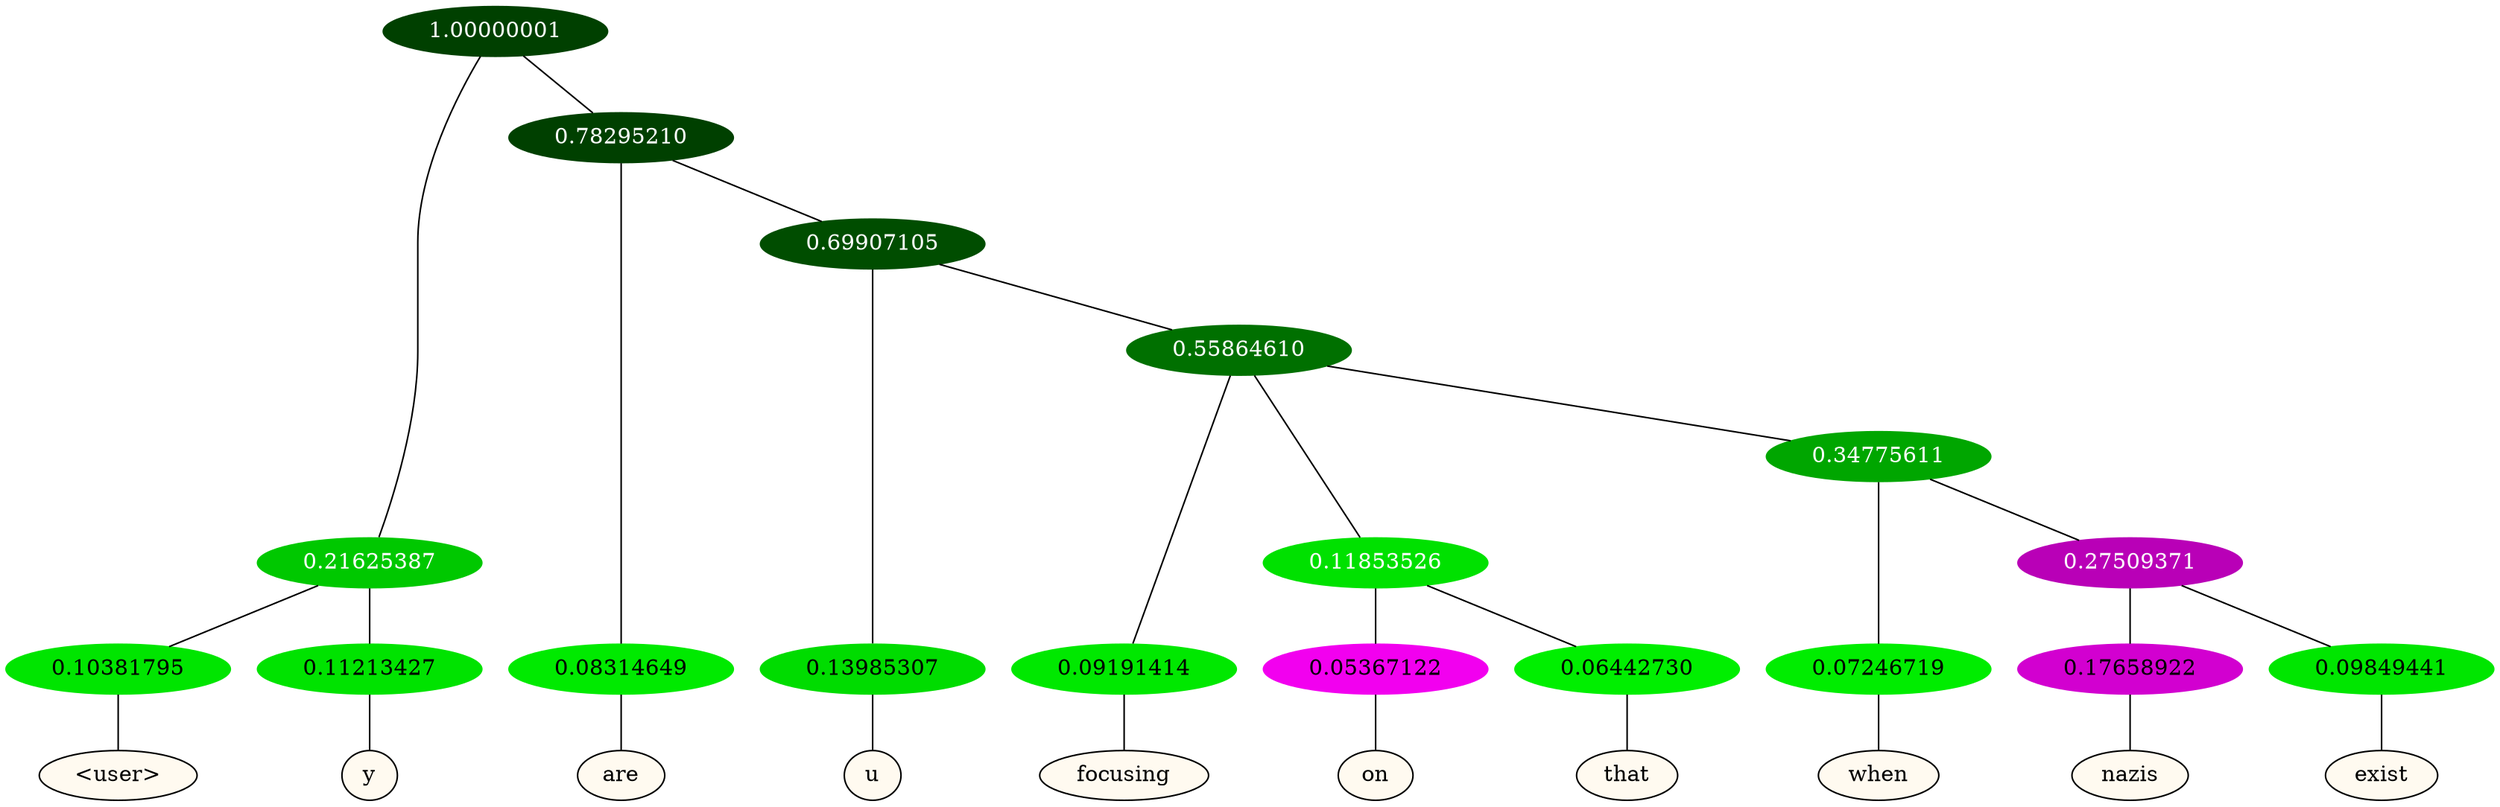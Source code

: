 graph {
	node [format=png height=0.15 nodesep=0.001 ordering=out overlap=prism overlap_scaling=0.01 ranksep=0.001 ratio=0.2 style=filled width=0.15]
	{
		rank=same
		a_w_3 [label="\<user\>" color=black fillcolor=floralwhite style="filled,solid"]
		a_w_4 [label=y color=black fillcolor=floralwhite style="filled,solid"]
		a_w_5 [label=are color=black fillcolor=floralwhite style="filled,solid"]
		a_w_7 [label=u color=black fillcolor=floralwhite style="filled,solid"]
		a_w_9 [label=focusing color=black fillcolor=floralwhite style="filled,solid"]
		a_w_12 [label=on color=black fillcolor=floralwhite style="filled,solid"]
		a_w_13 [label=that color=black fillcolor=floralwhite style="filled,solid"]
		a_w_14 [label=when color=black fillcolor=floralwhite style="filled,solid"]
		a_w_16 [label=nazis color=black fillcolor=floralwhite style="filled,solid"]
		a_w_17 [label=exist color=black fillcolor=floralwhite style="filled,solid"]
	}
	a_n_3 -- a_w_3
	a_n_4 -- a_w_4
	a_n_5 -- a_w_5
	a_n_7 -- a_w_7
	a_n_9 -- a_w_9
	a_n_12 -- a_w_12
	a_n_13 -- a_w_13
	a_n_14 -- a_w_14
	a_n_16 -- a_w_16
	a_n_17 -- a_w_17
	{
		rank=same
		a_n_3 [label=0.10381795 color="0.334 1.000 0.896" fontcolor=black]
		a_n_4 [label=0.11213427 color="0.334 1.000 0.888" fontcolor=black]
		a_n_5 [label=0.08314649 color="0.334 1.000 0.917" fontcolor=black]
		a_n_7 [label=0.13985307 color="0.334 1.000 0.860" fontcolor=black]
		a_n_9 [label=0.09191414 color="0.334 1.000 0.908" fontcolor=black]
		a_n_12 [label=0.05367122 color="0.835 1.000 0.946" fontcolor=black]
		a_n_13 [label=0.06442730 color="0.334 1.000 0.936" fontcolor=black]
		a_n_14 [label=0.07246719 color="0.334 1.000 0.928" fontcolor=black]
		a_n_16 [label=0.17658922 color="0.835 1.000 0.823" fontcolor=black]
		a_n_17 [label=0.09849441 color="0.334 1.000 0.902" fontcolor=black]
	}
	a_n_0 [label=1.00000001 color="0.334 1.000 0.250" fontcolor=grey99]
	a_n_1 [label=0.21625387 color="0.334 1.000 0.784" fontcolor=grey99]
	a_n_0 -- a_n_1
	a_n_2 [label=0.78295210 color="0.334 1.000 0.250" fontcolor=grey99]
	a_n_0 -- a_n_2
	a_n_1 -- a_n_3
	a_n_1 -- a_n_4
	a_n_2 -- a_n_5
	a_n_6 [label=0.69907105 color="0.334 1.000 0.301" fontcolor=grey99]
	a_n_2 -- a_n_6
	a_n_6 -- a_n_7
	a_n_8 [label=0.55864610 color="0.334 1.000 0.441" fontcolor=grey99]
	a_n_6 -- a_n_8
	a_n_8 -- a_n_9
	a_n_10 [label=0.11853526 color="0.334 1.000 0.881" fontcolor=grey99]
	a_n_8 -- a_n_10
	a_n_11 [label=0.34775611 color="0.334 1.000 0.652" fontcolor=grey99]
	a_n_8 -- a_n_11
	a_n_10 -- a_n_12
	a_n_10 -- a_n_13
	a_n_11 -- a_n_14
	a_n_15 [label=0.27509371 color="0.835 1.000 0.725" fontcolor=grey99]
	a_n_11 -- a_n_15
	a_n_15 -- a_n_16
	a_n_15 -- a_n_17
}
